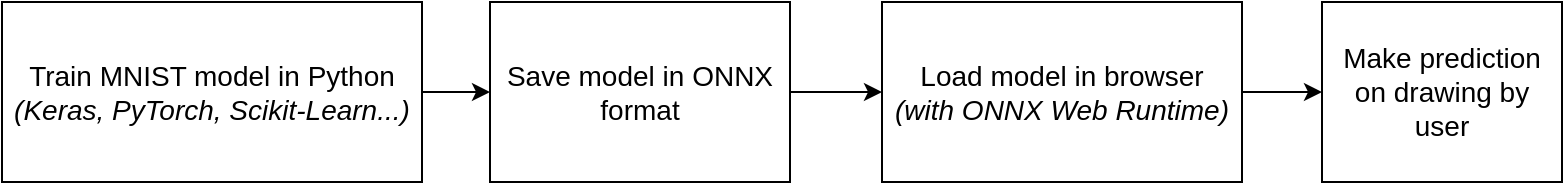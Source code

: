 <mxfile version="24.7.12">
  <diagram name="Page-1" id="FZ6bclZdHtUJLNl6ZSUI">
    <mxGraphModel dx="1434" dy="754" grid="1" gridSize="10" guides="1" tooltips="1" connect="1" arrows="1" fold="1" page="1" pageScale="1" pageWidth="827" pageHeight="1169" math="0" shadow="0">
      <root>
        <mxCell id="0" />
        <mxCell id="1" parent="0" />
        <mxCell id="oJaSnlyF2t0a9jRHJImD-3" value="" style="edgeStyle=orthogonalEdgeStyle;rounded=0;orthogonalLoop=1;jettySize=auto;html=1;" edge="1" parent="1" source="oJaSnlyF2t0a9jRHJImD-1" target="oJaSnlyF2t0a9jRHJImD-2">
          <mxGeometry relative="1" as="geometry" />
        </mxCell>
        <mxCell id="oJaSnlyF2t0a9jRHJImD-1" value="&lt;div style=&quot;font-size: 14px;&quot;&gt;&lt;font style=&quot;font-size: 14px;&quot;&gt;Train MNIST model in Python&lt;/font&gt;&lt;/div&gt;&lt;div style=&quot;font-size: 14px;&quot;&gt;&lt;font style=&quot;font-size: 14px;&quot;&gt;&lt;i&gt;(Keras, PyTorch, Scikit-Learn...)&lt;/i&gt;&lt;/font&gt;&lt;/div&gt;" style="rounded=0;whiteSpace=wrap;html=1;" vertex="1" parent="1">
          <mxGeometry x="20" y="240" width="210" height="90" as="geometry" />
        </mxCell>
        <mxCell id="oJaSnlyF2t0a9jRHJImD-5" value="" style="edgeStyle=orthogonalEdgeStyle;rounded=0;orthogonalLoop=1;jettySize=auto;html=1;" edge="1" parent="1" source="oJaSnlyF2t0a9jRHJImD-2" target="oJaSnlyF2t0a9jRHJImD-4">
          <mxGeometry relative="1" as="geometry" />
        </mxCell>
        <mxCell id="oJaSnlyF2t0a9jRHJImD-2" value="&lt;font style=&quot;font-size: 14px;&quot;&gt;Save model in ONNX format&lt;/font&gt;" style="whiteSpace=wrap;html=1;rounded=0;" vertex="1" parent="1">
          <mxGeometry x="264" y="240" width="150" height="90" as="geometry" />
        </mxCell>
        <mxCell id="oJaSnlyF2t0a9jRHJImD-7" value="" style="edgeStyle=orthogonalEdgeStyle;rounded=0;orthogonalLoop=1;jettySize=auto;html=1;" edge="1" parent="1" source="oJaSnlyF2t0a9jRHJImD-4" target="oJaSnlyF2t0a9jRHJImD-6">
          <mxGeometry relative="1" as="geometry" />
        </mxCell>
        <mxCell id="oJaSnlyF2t0a9jRHJImD-4" value="&lt;div style=&quot;font-size: 14px;&quot;&gt;&lt;font style=&quot;font-size: 14px;&quot;&gt;Load model in browser&lt;/font&gt;&lt;/div&gt;&lt;div style=&quot;font-size: 14px;&quot;&gt;&lt;font style=&quot;font-size: 14px;&quot;&gt;&lt;i&gt;(with ONNX Web Runtime)&lt;/i&gt;&lt;/font&gt;&lt;/div&gt;" style="whiteSpace=wrap;html=1;rounded=0;" vertex="1" parent="1">
          <mxGeometry x="460" y="240" width="180" height="90" as="geometry" />
        </mxCell>
        <mxCell id="oJaSnlyF2t0a9jRHJImD-6" value="&lt;font style=&quot;font-size: 14px;&quot;&gt;Make prediction on drawing by user&lt;/font&gt;" style="whiteSpace=wrap;html=1;rounded=0;" vertex="1" parent="1">
          <mxGeometry x="680" y="240" width="120" height="90" as="geometry" />
        </mxCell>
      </root>
    </mxGraphModel>
  </diagram>
</mxfile>
